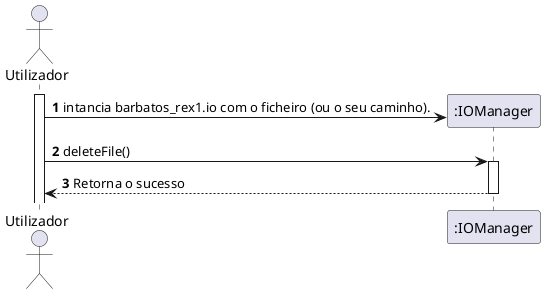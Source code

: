 @startuml

actor Utilizador as u

participant ":IOManager" as barbatos_rex1.io


autonumber
activate u
u->barbatos_rex1.io**: intancia barbatos_rex1.io com o ficheiro (ou o seu caminho).
u->barbatos_rex1.io: deleteFile()
activate barbatos_rex1.io
barbatos_rex1.io --> u : Retorna o sucesso
deactivate

@enduml